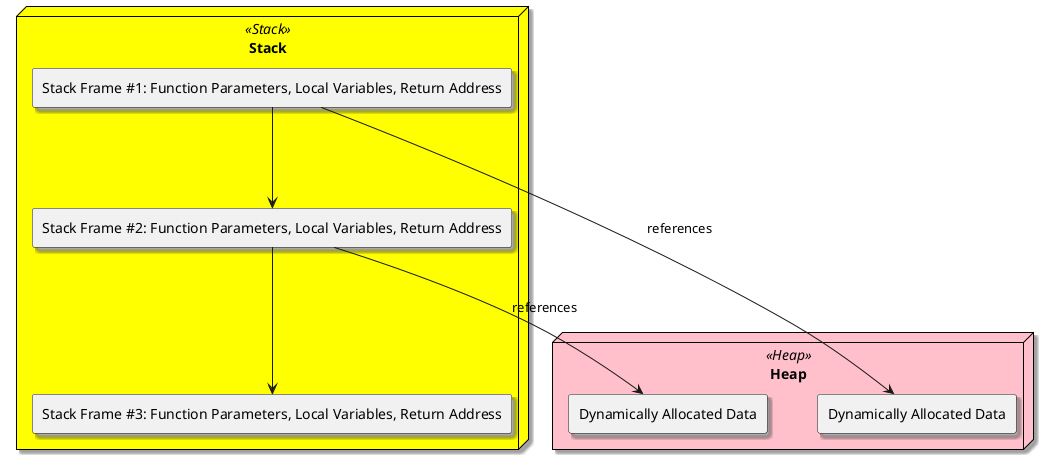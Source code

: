 @startuml
skinparam monochrome false
skinparam shadowing true
skinparam nodesep 50
skinparam ranksep 100
skinparam node {
  BackgroundColor<<Stack>> Yellow
  BorderColor<<Stack>> Black
  BackgroundColor<<Heap>> Pink
  BorderColor<<Heap>> Black
}

node "Stack" as stack <<Stack>> {
  rectangle "Stack Frame #1: Function Parameters, Local Variables, Return Address" as frame1
  rectangle "Stack Frame #2: Function Parameters, Local Variables, Return Address" as frame2
  rectangle "Stack Frame #3: Function Parameters, Local Variables, Return Address" as frame3
  frame1 --> frame2
  frame2 --> frame3
}

node "Heap" as heap <<Heap>> {
  rectangle "Dynamically Allocated Data" as data1
  rectangle "Dynamically Allocated Data" as data2
}

frame1 --> data1 : references
frame2 --> data2 : references
@enduml

@startuml
skinparam monochrome false
skinparam shadowing true
skinparam nodesep 50
skinparam ranksep 100
skinparam node {
  BackgroundColor<<栈>> Yellow
  BorderColor<<栈>> Black
  BackgroundColor<<堆>> Pink
  BorderColor<<堆>> Black
}

node "栈" as stack <<栈>> {
  rectangle "栈帧 #1: 函数参数, 局部变量, 返回地址" as frame1
  rectangle "栈帧 #2: 函数参数, 局部变量, 返回地址" as frame2
  rectangle "栈帧 #3: 函数参数, 局部变量, 返回地址" as frame3
  frame1 --> frame2
  frame2 --> frame3
}

node "堆" as heap <<堆>> {
  rectangle "动态分配的数据" as data1
  rectangle "动态分配的数据" as data2
}

frame1 --> data1 : 引用
frame2 --> data2 : 引用
@enduml
